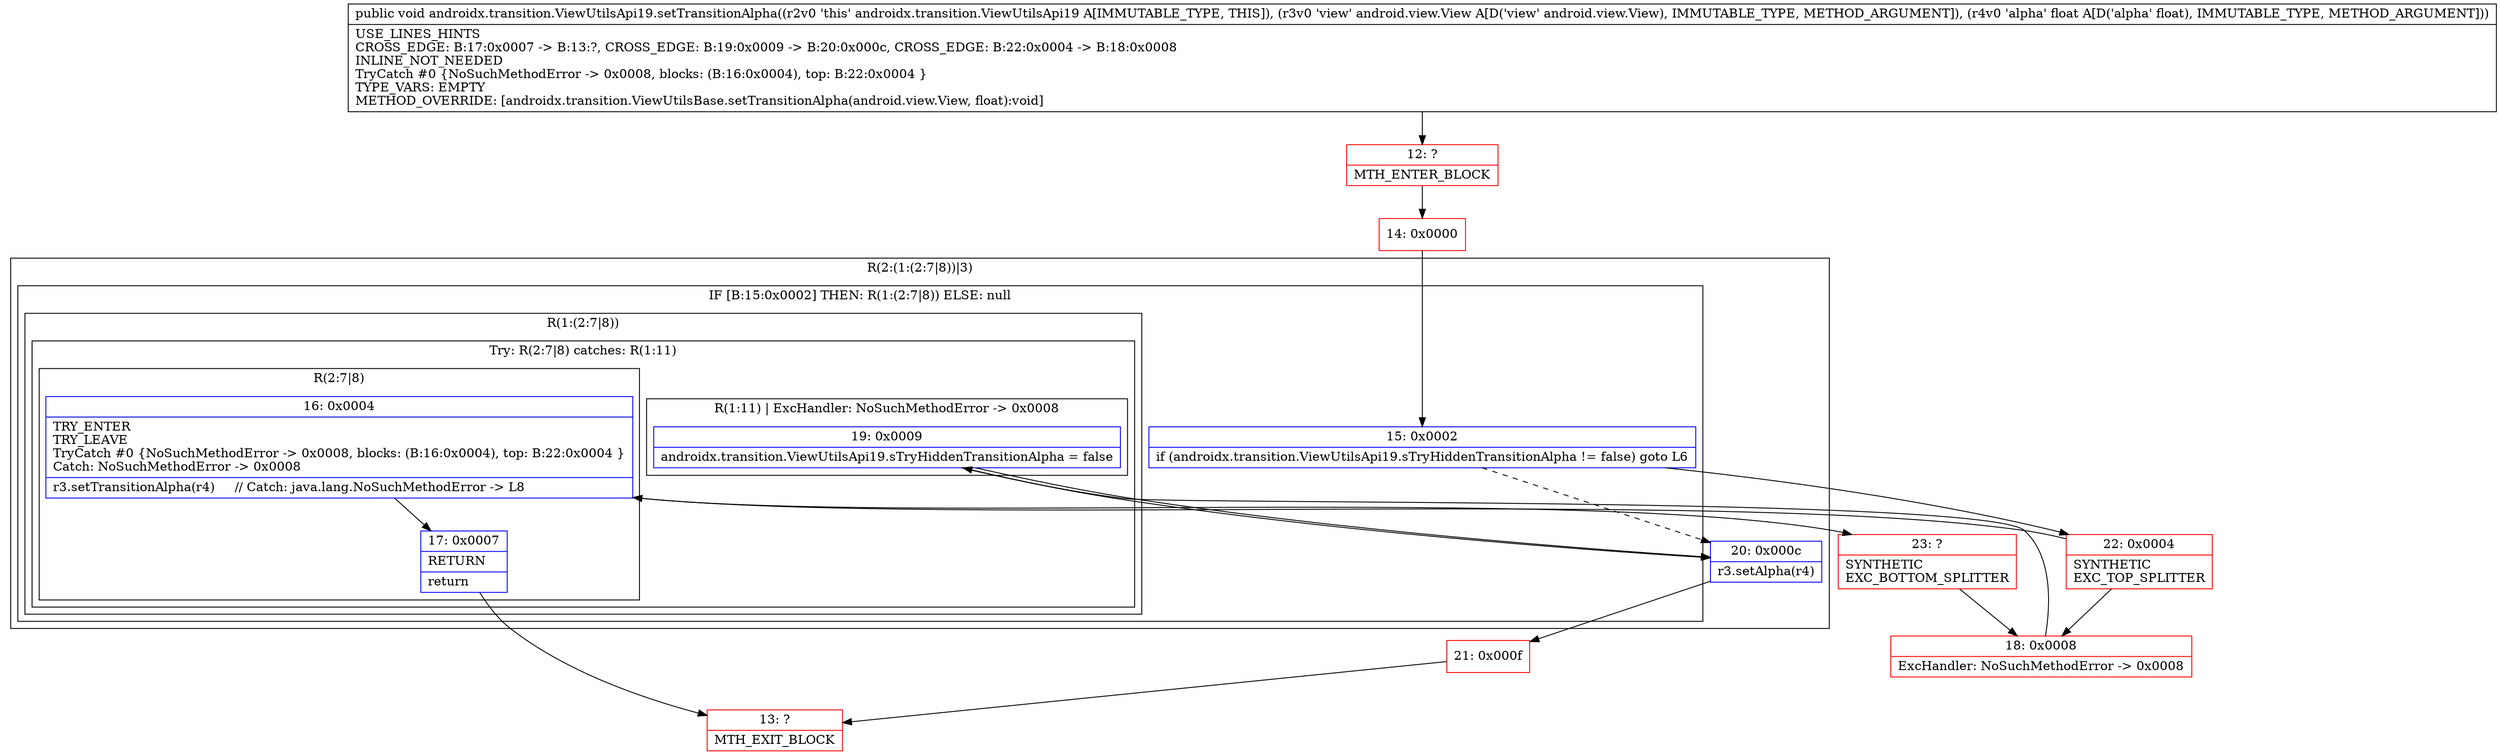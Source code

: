 digraph "CFG forandroidx.transition.ViewUtilsApi19.setTransitionAlpha(Landroid\/view\/View;F)V" {
subgraph cluster_Region_835449469 {
label = "R(2:(1:(2:7|8))|3)";
node [shape=record,color=blue];
subgraph cluster_IfRegion_139726034 {
label = "IF [B:15:0x0002] THEN: R(1:(2:7|8)) ELSE: null";
node [shape=record,color=blue];
Node_15 [shape=record,label="{15\:\ 0x0002|if (androidx.transition.ViewUtilsApi19.sTryHiddenTransitionAlpha != false) goto L6\l}"];
subgraph cluster_Region_1620841994 {
label = "R(1:(2:7|8))";
node [shape=record,color=blue];
subgraph cluster_TryCatchRegion_327483459 {
label = "Try: R(2:7|8) catches: R(1:11)";
node [shape=record,color=blue];
subgraph cluster_Region_2100510804 {
label = "R(2:7|8)";
node [shape=record,color=blue];
Node_16 [shape=record,label="{16\:\ 0x0004|TRY_ENTER\lTRY_LEAVE\lTryCatch #0 \{NoSuchMethodError \-\> 0x0008, blocks: (B:16:0x0004), top: B:22:0x0004 \}\lCatch: NoSuchMethodError \-\> 0x0008\l|r3.setTransitionAlpha(r4)     \/\/ Catch: java.lang.NoSuchMethodError \-\> L8\l}"];
Node_17 [shape=record,label="{17\:\ 0x0007|RETURN\l|return\l}"];
}
subgraph cluster_Region_1428812220 {
label = "R(1:11) | ExcHandler: NoSuchMethodError \-\> 0x0008\l";
node [shape=record,color=blue];
Node_19 [shape=record,label="{19\:\ 0x0009|androidx.transition.ViewUtilsApi19.sTryHiddenTransitionAlpha = false\l}"];
}
}
}
}
Node_20 [shape=record,label="{20\:\ 0x000c|r3.setAlpha(r4)\l}"];
}
subgraph cluster_Region_1428812220 {
label = "R(1:11) | ExcHandler: NoSuchMethodError \-\> 0x0008\l";
node [shape=record,color=blue];
Node_19 [shape=record,label="{19\:\ 0x0009|androidx.transition.ViewUtilsApi19.sTryHiddenTransitionAlpha = false\l}"];
}
Node_12 [shape=record,color=red,label="{12\:\ ?|MTH_ENTER_BLOCK\l}"];
Node_14 [shape=record,color=red,label="{14\:\ 0x0000}"];
Node_21 [shape=record,color=red,label="{21\:\ 0x000f}"];
Node_13 [shape=record,color=red,label="{13\:\ ?|MTH_EXIT_BLOCK\l}"];
Node_22 [shape=record,color=red,label="{22\:\ 0x0004|SYNTHETIC\lEXC_TOP_SPLITTER\l}"];
Node_23 [shape=record,color=red,label="{23\:\ ?|SYNTHETIC\lEXC_BOTTOM_SPLITTER\l}"];
Node_18 [shape=record,color=red,label="{18\:\ 0x0008|ExcHandler: NoSuchMethodError \-\> 0x0008\l}"];
MethodNode[shape=record,label="{public void androidx.transition.ViewUtilsApi19.setTransitionAlpha((r2v0 'this' androidx.transition.ViewUtilsApi19 A[IMMUTABLE_TYPE, THIS]), (r3v0 'view' android.view.View A[D('view' android.view.View), IMMUTABLE_TYPE, METHOD_ARGUMENT]), (r4v0 'alpha' float A[D('alpha' float), IMMUTABLE_TYPE, METHOD_ARGUMENT]))  | USE_LINES_HINTS\lCROSS_EDGE: B:17:0x0007 \-\> B:13:?, CROSS_EDGE: B:19:0x0009 \-\> B:20:0x000c, CROSS_EDGE: B:22:0x0004 \-\> B:18:0x0008\lINLINE_NOT_NEEDED\lTryCatch #0 \{NoSuchMethodError \-\> 0x0008, blocks: (B:16:0x0004), top: B:22:0x0004 \}\lTYPE_VARS: EMPTY\lMETHOD_OVERRIDE: [androidx.transition.ViewUtilsBase.setTransitionAlpha(android.view.View, float):void]\l}"];
MethodNode -> Node_12;Node_15 -> Node_20[style=dashed];
Node_15 -> Node_22;
Node_16 -> Node_17;
Node_16 -> Node_23;
Node_17 -> Node_13;
Node_19 -> Node_20;
Node_20 -> Node_21;
Node_19 -> Node_20;
Node_12 -> Node_14;
Node_14 -> Node_15;
Node_21 -> Node_13;
Node_22 -> Node_16;
Node_22 -> Node_18;
Node_23 -> Node_18;
Node_18 -> Node_19;
}

